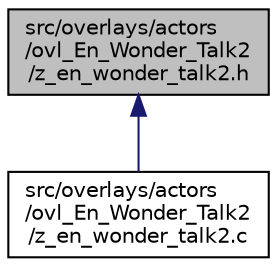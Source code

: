 digraph "src/overlays/actors/ovl_En_Wonder_Talk2/z_en_wonder_talk2.h"
{
 // LATEX_PDF_SIZE
  edge [fontname="Helvetica",fontsize="10",labelfontname="Helvetica",labelfontsize="10"];
  node [fontname="Helvetica",fontsize="10",shape=record];
  Node1 [label="src/overlays/actors\l/ovl_En_Wonder_Talk2\l/z_en_wonder_talk2.h",height=0.2,width=0.4,color="black", fillcolor="grey75", style="filled", fontcolor="black",tooltip=" "];
  Node1 -> Node2 [dir="back",color="midnightblue",fontsize="10",style="solid",fontname="Helvetica"];
  Node2 [label="src/overlays/actors\l/ovl_En_Wonder_Talk2\l/z_en_wonder_talk2.c",height=0.2,width=0.4,color="black", fillcolor="white", style="filled",URL="$dd/dea/z__en__wonder__talk2_8c.html",tooltip=" "];
}
